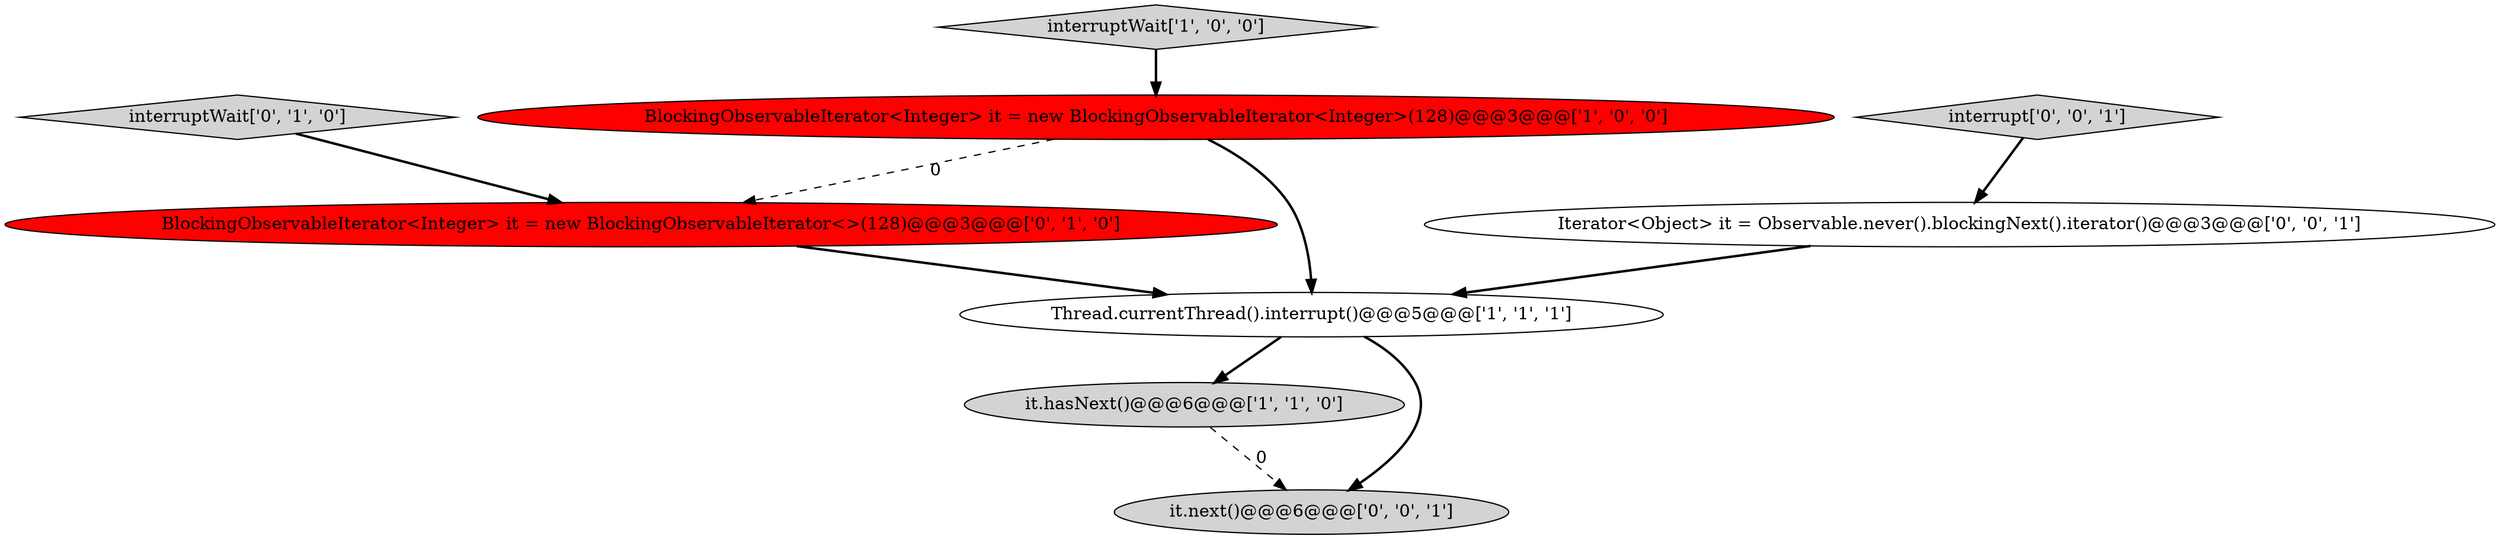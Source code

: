 digraph {
8 [style = filled, label = "Iterator<Object> it = Observable.never().blockingNext().iterator()@@@3@@@['0', '0', '1']", fillcolor = white, shape = ellipse image = "AAA0AAABBB3BBB"];
4 [style = filled, label = "interruptWait['0', '1', '0']", fillcolor = lightgray, shape = diamond image = "AAA0AAABBB2BBB"];
2 [style = filled, label = "it.hasNext()@@@6@@@['1', '1', '0']", fillcolor = lightgray, shape = ellipse image = "AAA0AAABBB1BBB"];
1 [style = filled, label = "BlockingObservableIterator<Integer> it = new BlockingObservableIterator<Integer>(128)@@@3@@@['1', '0', '0']", fillcolor = red, shape = ellipse image = "AAA1AAABBB1BBB"];
0 [style = filled, label = "Thread.currentThread().interrupt()@@@5@@@['1', '1', '1']", fillcolor = white, shape = ellipse image = "AAA0AAABBB1BBB"];
6 [style = filled, label = "it.next()@@@6@@@['0', '0', '1']", fillcolor = lightgray, shape = ellipse image = "AAA0AAABBB3BBB"];
7 [style = filled, label = "interrupt['0', '0', '1']", fillcolor = lightgray, shape = diamond image = "AAA0AAABBB3BBB"];
5 [style = filled, label = "BlockingObservableIterator<Integer> it = new BlockingObservableIterator<>(128)@@@3@@@['0', '1', '0']", fillcolor = red, shape = ellipse image = "AAA1AAABBB2BBB"];
3 [style = filled, label = "interruptWait['1', '0', '0']", fillcolor = lightgray, shape = diamond image = "AAA0AAABBB1BBB"];
8->0 [style = bold, label=""];
1->0 [style = bold, label=""];
1->5 [style = dashed, label="0"];
5->0 [style = bold, label=""];
3->1 [style = bold, label=""];
7->8 [style = bold, label=""];
0->6 [style = bold, label=""];
4->5 [style = bold, label=""];
0->2 [style = bold, label=""];
2->6 [style = dashed, label="0"];
}
